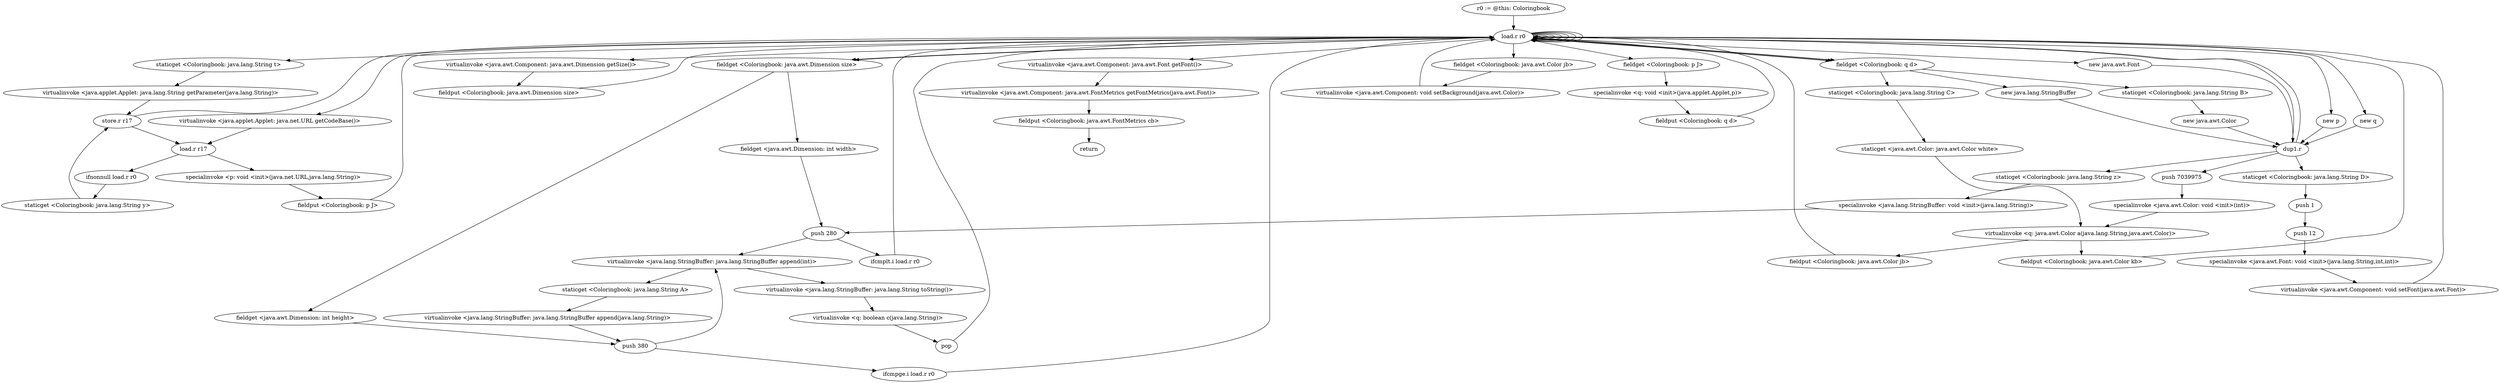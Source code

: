 digraph "" {
    "r0 := @this: Coloringbook"
    "load.r r0"
    "r0 := @this: Coloringbook"->"load.r r0";
    "staticget <Coloringbook: java.lang.String t>"
    "load.r r0"->"staticget <Coloringbook: java.lang.String t>";
    "virtualinvoke <java.applet.Applet: java.lang.String getParameter(java.lang.String)>"
    "staticget <Coloringbook: java.lang.String t>"->"virtualinvoke <java.applet.Applet: java.lang.String getParameter(java.lang.String)>";
    "store.r r17"
    "virtualinvoke <java.applet.Applet: java.lang.String getParameter(java.lang.String)>"->"store.r r17";
    "load.r r17"
    "store.r r17"->"load.r r17";
    "ifnonnull load.r r0"
    "load.r r17"->"ifnonnull load.r r0";
    "staticget <Coloringbook: java.lang.String y>"
    "ifnonnull load.r r0"->"staticget <Coloringbook: java.lang.String y>";
    "staticget <Coloringbook: java.lang.String y>"->"store.r r17";
    "store.r r17"->"load.r r0";
    "new p"
    "load.r r0"->"new p";
    "dup1.r"
    "new p"->"dup1.r";
    "dup1.r"->"load.r r0";
    "virtualinvoke <java.applet.Applet: java.net.URL getCodeBase()>"
    "load.r r0"->"virtualinvoke <java.applet.Applet: java.net.URL getCodeBase()>";
    "virtualinvoke <java.applet.Applet: java.net.URL getCodeBase()>"->"load.r r17";
    "specialinvoke <p: void <init>(java.net.URL,java.lang.String)>"
    "load.r r17"->"specialinvoke <p: void <init>(java.net.URL,java.lang.String)>";
    "fieldput <Coloringbook: p J>"
    "specialinvoke <p: void <init>(java.net.URL,java.lang.String)>"->"fieldput <Coloringbook: p J>";
    "fieldput <Coloringbook: p J>"->"load.r r0";
    "new q"
    "load.r r0"->"new q";
    "new q"->"dup1.r";
    "dup1.r"->"load.r r0";
    "load.r r0"->"load.r r0";
    "fieldget <Coloringbook: p J>"
    "load.r r0"->"fieldget <Coloringbook: p J>";
    "specialinvoke <q: void <init>(java.applet.Applet,p)>"
    "fieldget <Coloringbook: p J>"->"specialinvoke <q: void <init>(java.applet.Applet,p)>";
    "fieldput <Coloringbook: q d>"
    "specialinvoke <q: void <init>(java.applet.Applet,p)>"->"fieldput <Coloringbook: q d>";
    "fieldput <Coloringbook: q d>"->"load.r r0";
    "load.r r0"->"load.r r0";
    "virtualinvoke <java.awt.Component: java.awt.Dimension getSize()>"
    "load.r r0"->"virtualinvoke <java.awt.Component: java.awt.Dimension getSize()>";
    "fieldput <Coloringbook: java.awt.Dimension size>"
    "virtualinvoke <java.awt.Component: java.awt.Dimension getSize()>"->"fieldput <Coloringbook: java.awt.Dimension size>";
    "fieldput <Coloringbook: java.awt.Dimension size>"->"load.r r0";
    "fieldget <Coloringbook: java.awt.Dimension size>"
    "load.r r0"->"fieldget <Coloringbook: java.awt.Dimension size>";
    "fieldget <java.awt.Dimension: int width>"
    "fieldget <Coloringbook: java.awt.Dimension size>"->"fieldget <java.awt.Dimension: int width>";
    "push 280"
    "fieldget <java.awt.Dimension: int width>"->"push 280";
    "ifcmplt.i load.r r0"
    "push 280"->"ifcmplt.i load.r r0";
    "ifcmplt.i load.r r0"->"load.r r0";
    "load.r r0"->"fieldget <Coloringbook: java.awt.Dimension size>";
    "fieldget <java.awt.Dimension: int height>"
    "fieldget <Coloringbook: java.awt.Dimension size>"->"fieldget <java.awt.Dimension: int height>";
    "push 380"
    "fieldget <java.awt.Dimension: int height>"->"push 380";
    "ifcmpge.i load.r r0"
    "push 380"->"ifcmpge.i load.r r0";
    "ifcmpge.i load.r r0"->"load.r r0";
    "fieldget <Coloringbook: q d>"
    "load.r r0"->"fieldget <Coloringbook: q d>";
    "new java.lang.StringBuffer"
    "fieldget <Coloringbook: q d>"->"new java.lang.StringBuffer";
    "new java.lang.StringBuffer"->"dup1.r";
    "staticget <Coloringbook: java.lang.String z>"
    "dup1.r"->"staticget <Coloringbook: java.lang.String z>";
    "specialinvoke <java.lang.StringBuffer: void <init>(java.lang.String)>"
    "staticget <Coloringbook: java.lang.String z>"->"specialinvoke <java.lang.StringBuffer: void <init>(java.lang.String)>";
    "specialinvoke <java.lang.StringBuffer: void <init>(java.lang.String)>"->"push 280";
    "virtualinvoke <java.lang.StringBuffer: java.lang.StringBuffer append(int)>"
    "push 280"->"virtualinvoke <java.lang.StringBuffer: java.lang.StringBuffer append(int)>";
    "staticget <Coloringbook: java.lang.String A>"
    "virtualinvoke <java.lang.StringBuffer: java.lang.StringBuffer append(int)>"->"staticget <Coloringbook: java.lang.String A>";
    "virtualinvoke <java.lang.StringBuffer: java.lang.StringBuffer append(java.lang.String)>"
    "staticget <Coloringbook: java.lang.String A>"->"virtualinvoke <java.lang.StringBuffer: java.lang.StringBuffer append(java.lang.String)>";
    "virtualinvoke <java.lang.StringBuffer: java.lang.StringBuffer append(java.lang.String)>"->"push 380";
    "push 380"->"virtualinvoke <java.lang.StringBuffer: java.lang.StringBuffer append(int)>";
    "virtualinvoke <java.lang.StringBuffer: java.lang.String toString()>"
    "virtualinvoke <java.lang.StringBuffer: java.lang.StringBuffer append(int)>"->"virtualinvoke <java.lang.StringBuffer: java.lang.String toString()>";
    "virtualinvoke <q: boolean c(java.lang.String)>"
    "virtualinvoke <java.lang.StringBuffer: java.lang.String toString()>"->"virtualinvoke <q: boolean c(java.lang.String)>";
    "pop"
    "virtualinvoke <q: boolean c(java.lang.String)>"->"pop";
    "pop"->"load.r r0";
    "load.r r0"->"load.r r0";
    "load.r r0"->"fieldget <Coloringbook: q d>";
    "staticget <Coloringbook: java.lang.String B>"
    "fieldget <Coloringbook: q d>"->"staticget <Coloringbook: java.lang.String B>";
    "new java.awt.Color"
    "staticget <Coloringbook: java.lang.String B>"->"new java.awt.Color";
    "new java.awt.Color"->"dup1.r";
    "push 7039975"
    "dup1.r"->"push 7039975";
    "specialinvoke <java.awt.Color: void <init>(int)>"
    "push 7039975"->"specialinvoke <java.awt.Color: void <init>(int)>";
    "virtualinvoke <q: java.awt.Color a(java.lang.String,java.awt.Color)>"
    "specialinvoke <java.awt.Color: void <init>(int)>"->"virtualinvoke <q: java.awt.Color a(java.lang.String,java.awt.Color)>";
    "fieldput <Coloringbook: java.awt.Color jb>"
    "virtualinvoke <q: java.awt.Color a(java.lang.String,java.awt.Color)>"->"fieldput <Coloringbook: java.awt.Color jb>";
    "fieldput <Coloringbook: java.awt.Color jb>"->"load.r r0";
    "load.r r0"->"load.r r0";
    "load.r r0"->"fieldget <Coloringbook: q d>";
    "staticget <Coloringbook: java.lang.String C>"
    "fieldget <Coloringbook: q d>"->"staticget <Coloringbook: java.lang.String C>";
    "staticget <java.awt.Color: java.awt.Color white>"
    "staticget <Coloringbook: java.lang.String C>"->"staticget <java.awt.Color: java.awt.Color white>";
    "staticget <java.awt.Color: java.awt.Color white>"->"virtualinvoke <q: java.awt.Color a(java.lang.String,java.awt.Color)>";
    "fieldput <Coloringbook: java.awt.Color kb>"
    "virtualinvoke <q: java.awt.Color a(java.lang.String,java.awt.Color)>"->"fieldput <Coloringbook: java.awt.Color kb>";
    "fieldput <Coloringbook: java.awt.Color kb>"->"load.r r0";
    "load.r r0"->"load.r r0";
    "fieldget <Coloringbook: java.awt.Color jb>"
    "load.r r0"->"fieldget <Coloringbook: java.awt.Color jb>";
    "virtualinvoke <java.awt.Component: void setBackground(java.awt.Color)>"
    "fieldget <Coloringbook: java.awt.Color jb>"->"virtualinvoke <java.awt.Component: void setBackground(java.awt.Color)>";
    "virtualinvoke <java.awt.Component: void setBackground(java.awt.Color)>"->"load.r r0";
    "new java.awt.Font"
    "load.r r0"->"new java.awt.Font";
    "new java.awt.Font"->"dup1.r";
    "staticget <Coloringbook: java.lang.String D>"
    "dup1.r"->"staticget <Coloringbook: java.lang.String D>";
    "push 1"
    "staticget <Coloringbook: java.lang.String D>"->"push 1";
    "push 12"
    "push 1"->"push 12";
    "specialinvoke <java.awt.Font: void <init>(java.lang.String,int,int)>"
    "push 12"->"specialinvoke <java.awt.Font: void <init>(java.lang.String,int,int)>";
    "virtualinvoke <java.awt.Component: void setFont(java.awt.Font)>"
    "specialinvoke <java.awt.Font: void <init>(java.lang.String,int,int)>"->"virtualinvoke <java.awt.Component: void setFont(java.awt.Font)>";
    "virtualinvoke <java.awt.Component: void setFont(java.awt.Font)>"->"load.r r0";
    "load.r r0"->"load.r r0";
    "load.r r0"->"load.r r0";
    "virtualinvoke <java.awt.Component: java.awt.Font getFont()>"
    "load.r r0"->"virtualinvoke <java.awt.Component: java.awt.Font getFont()>";
    "virtualinvoke <java.awt.Component: java.awt.FontMetrics getFontMetrics(java.awt.Font)>"
    "virtualinvoke <java.awt.Component: java.awt.Font getFont()>"->"virtualinvoke <java.awt.Component: java.awt.FontMetrics getFontMetrics(java.awt.Font)>";
    "fieldput <Coloringbook: java.awt.FontMetrics cb>"
    "virtualinvoke <java.awt.Component: java.awt.FontMetrics getFontMetrics(java.awt.Font)>"->"fieldput <Coloringbook: java.awt.FontMetrics cb>";
    "return"
    "fieldput <Coloringbook: java.awt.FontMetrics cb>"->"return";
}
